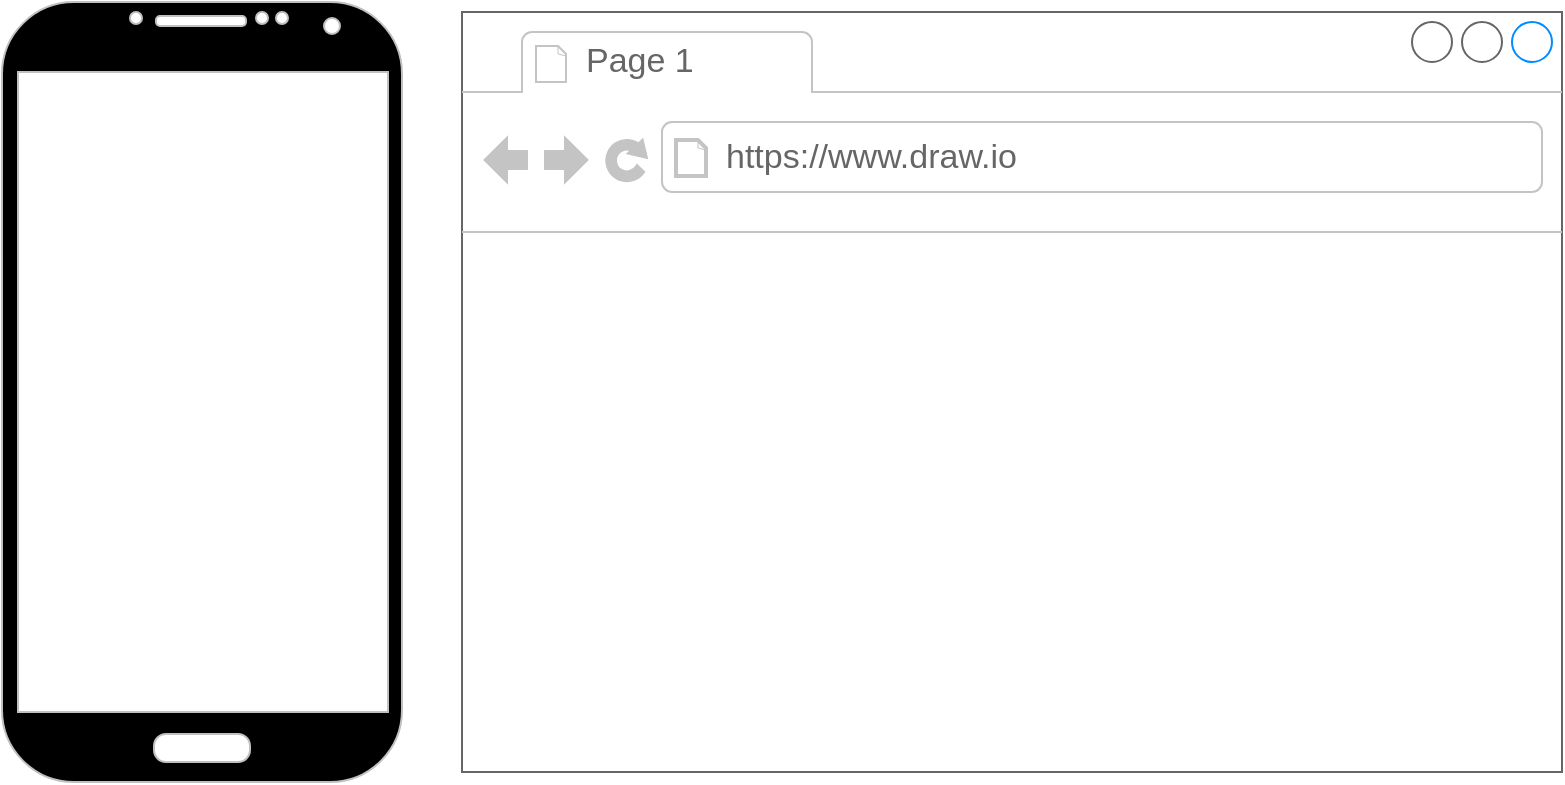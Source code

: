 <mxfile version="24.2.0" type="device">
  <diagram name="Página-1" id="vOrVGTSJgaTaxvmvRxQp">
    <mxGraphModel dx="1114" dy="566" grid="1" gridSize="10" guides="1" tooltips="1" connect="1" arrows="1" fold="1" page="1" pageScale="1" pageWidth="827" pageHeight="1169" math="0" shadow="0">
      <root>
        <mxCell id="0" />
        <mxCell id="1" parent="0" />
        <mxCell id="R3I36ao3oFHow4ZIFaBE-3" value="" style="verticalLabelPosition=bottom;verticalAlign=top;html=1;shadow=0;dashed=0;strokeWidth=1;shape=mxgraph.android.phone2;strokeColor=#c0c0c0;fillColor=#000000;" vertex="1" parent="1">
          <mxGeometry x="20" y="40" width="200" height="390" as="geometry" />
        </mxCell>
        <mxCell id="R3I36ao3oFHow4ZIFaBE-4" value="" style="strokeWidth=1;shadow=0;dashed=0;align=center;html=1;shape=mxgraph.mockup.containers.browserWindow;rSize=0;strokeColor=#666666;strokeColor2=#008cff;strokeColor3=#c4c4c4;mainText=,;recursiveResize=0;" vertex="1" parent="1">
          <mxGeometry x="250" y="45" width="550" height="380" as="geometry" />
        </mxCell>
        <mxCell id="R3I36ao3oFHow4ZIFaBE-5" value="Page 1" style="strokeWidth=1;shadow=0;dashed=0;align=center;html=1;shape=mxgraph.mockup.containers.anchor;fontSize=17;fontColor=#666666;align=left;whiteSpace=wrap;" vertex="1" parent="R3I36ao3oFHow4ZIFaBE-4">
          <mxGeometry x="60" y="12" width="110" height="26" as="geometry" />
        </mxCell>
        <mxCell id="R3I36ao3oFHow4ZIFaBE-6" value="https://www.draw.io" style="strokeWidth=1;shadow=0;dashed=0;align=center;html=1;shape=mxgraph.mockup.containers.anchor;rSize=0;fontSize=17;fontColor=#666666;align=left;" vertex="1" parent="R3I36ao3oFHow4ZIFaBE-4">
          <mxGeometry x="130" y="60" width="250" height="26" as="geometry" />
        </mxCell>
      </root>
    </mxGraphModel>
  </diagram>
</mxfile>
